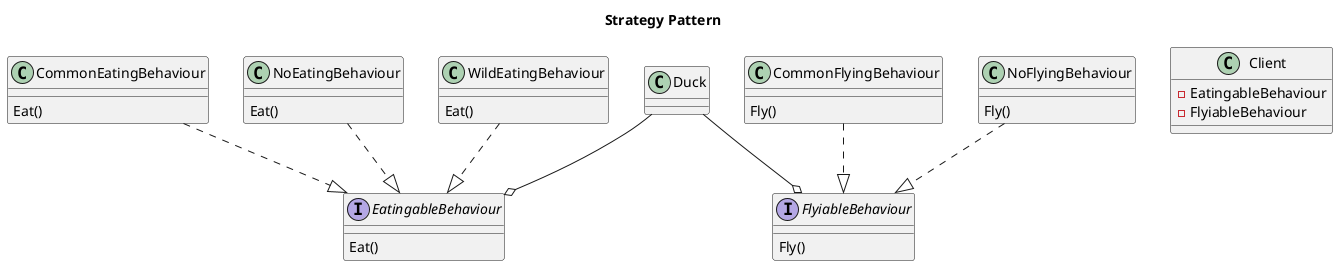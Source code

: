 @startuml
title Strategy Pattern

interface EatingableBehaviour {
Eat()
}

class CommonEatingBehaviour {
Eat()
}

class NoEatingBehaviour {
   Eat()
}
class WildEatingBehaviour {
Eat()
}

interface FlyiableBehaviour {
Fly()
}

class CommonFlyingBehaviour {
Fly()
}

class NoFlyingBehaviour {
Fly()
}

class Client {
-EatingableBehaviour
-FlyiableBehaviour
}

CommonEatingBehaviour ..|> EatingableBehaviour
NoEatingBehaviour ..|> EatingableBehaviour
WildEatingBehaviour ..|> EatingableBehaviour

CommonFlyingBehaviour ..|> FlyiableBehaviour
NoFlyingBehaviour ..|> FlyiableBehaviour

Duck --o EatingableBehaviour
Duck --o FlyiableBehaviour

@enduml
